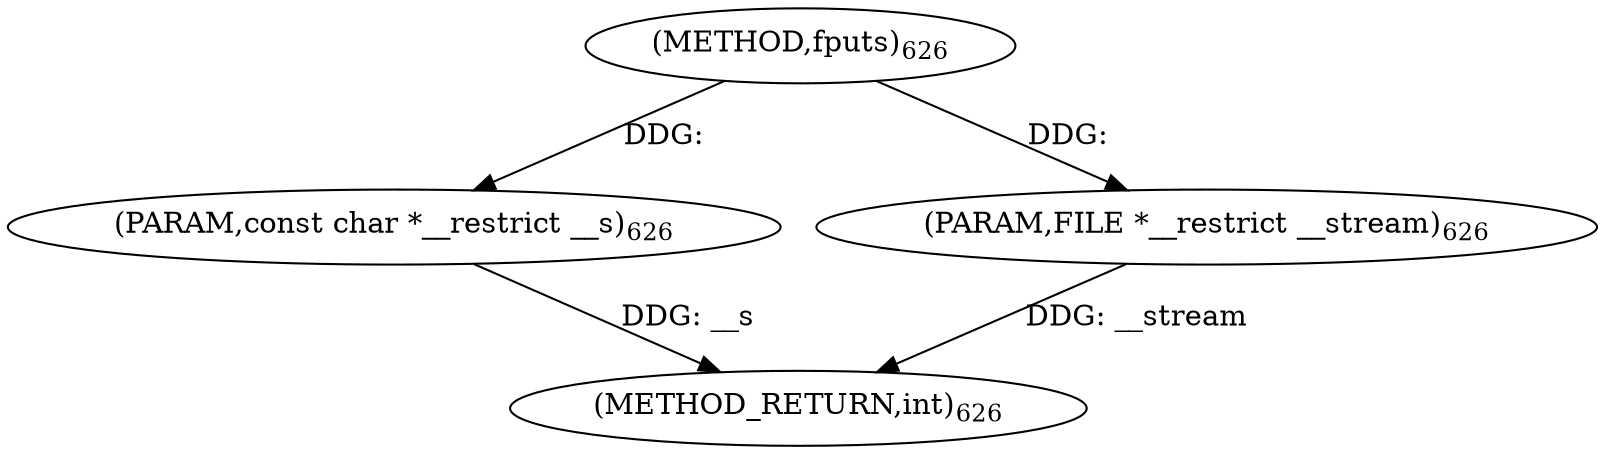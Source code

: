 digraph "fputs" {  
"30264" [label = <(METHOD,fputs)<SUB>626</SUB>> ]
"30267" [label = <(METHOD_RETURN,int)<SUB>626</SUB>> ]
"30265" [label = <(PARAM,const char *__restrict __s)<SUB>626</SUB>> ]
"30266" [label = <(PARAM,FILE *__restrict __stream)<SUB>626</SUB>> ]
  "30265" -> "30267"  [ label = "DDG: __s"] 
  "30266" -> "30267"  [ label = "DDG: __stream"] 
  "30264" -> "30265"  [ label = "DDG: "] 
  "30264" -> "30266"  [ label = "DDG: "] 
}
